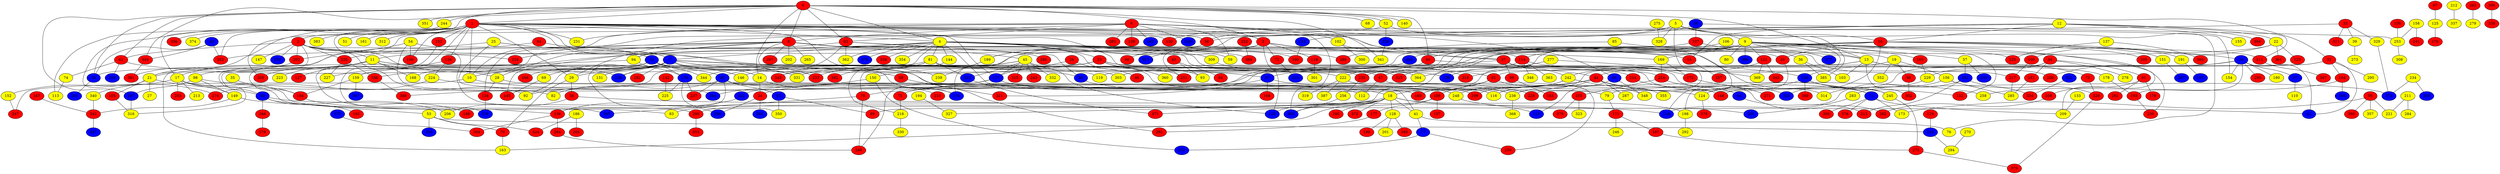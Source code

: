 graph {
0 [style = filled fillcolor = red];
1 [style = filled fillcolor = red];
2 [style = filled fillcolor = red];
3 [style = filled fillcolor = red];
4 [style = filled fillcolor = yellow];
5 [style = filled fillcolor = yellow];
6 [style = filled fillcolor = red];
7 [style = filled fillcolor = blue];
8 [style = filled fillcolor = red];
9 [style = filled fillcolor = yellow];
10 [style = filled fillcolor = yellow];
11 [style = filled fillcolor = yellow];
12 [style = filled fillcolor = yellow];
13 [style = filled fillcolor = yellow];
14 [style = filled fillcolor = yellow];
15 [style = filled fillcolor = red];
16 [style = filled fillcolor = red];
17 [style = filled fillcolor = yellow];
18 [style = filled fillcolor = yellow];
19 [style = filled fillcolor = yellow];
20 [style = filled fillcolor = red];
21 [style = filled fillcolor = yellow];
22 [style = filled fillcolor = yellow];
23 [style = filled fillcolor = red];
24 [style = filled fillcolor = red];
25 [style = filled fillcolor = yellow];
26 [style = filled fillcolor = red];
27 [style = filled fillcolor = yellow];
28 [style = filled fillcolor = yellow];
29 [style = filled fillcolor = yellow];
30 [style = filled fillcolor = blue];
31 [style = filled fillcolor = blue];
32 [style = filled fillcolor = red];
33 [style = filled fillcolor = red];
34 [style = filled fillcolor = red];
35 [style = filled fillcolor = yellow];
36 [style = filled fillcolor = yellow];
37 [style = filled fillcolor = red];
38 [style = filled fillcolor = red];
39 [style = filled fillcolor = yellow];
40 [style = filled fillcolor = blue];
41 [style = filled fillcolor = yellow];
42 [style = filled fillcolor = blue];
43 [style = filled fillcolor = red];
44 [style = filled fillcolor = red];
45 [style = filled fillcolor = yellow];
46 [style = filled fillcolor = red];
47 [style = filled fillcolor = red];
48 [style = filled fillcolor = blue];
49 [style = filled fillcolor = blue];
50 [style = filled fillcolor = blue];
51 [style = filled fillcolor = yellow];
52 [style = filled fillcolor = yellow];
53 [style = filled fillcolor = yellow];
54 [style = filled fillcolor = yellow];
55 [style = filled fillcolor = blue];
56 [style = filled fillcolor = blue];
57 [style = filled fillcolor = yellow];
58 [style = filled fillcolor = red];
59 [style = filled fillcolor = yellow];
60 [style = filled fillcolor = red];
61 [style = filled fillcolor = red];
62 [style = filled fillcolor = red];
63 [style = filled fillcolor = red];
64 [style = filled fillcolor = red];
65 [style = filled fillcolor = blue];
66 [style = filled fillcolor = blue];
67 [style = filled fillcolor = blue];
68 [style = filled fillcolor = yellow];
69 [style = filled fillcolor = yellow];
70 [style = filled fillcolor = red];
71 [style = filled fillcolor = blue];
72 [style = filled fillcolor = red];
73 [style = filled fillcolor = red];
74 [style = filled fillcolor = yellow];
75 [style = filled fillcolor = red];
76 [style = filled fillcolor = yellow];
77 [style = filled fillcolor = blue];
78 [style = filled fillcolor = red];
79 [style = filled fillcolor = yellow];
80 [style = filled fillcolor = yellow];
81 [style = filled fillcolor = yellow];
82 [style = filled fillcolor = yellow];
83 [style = filled fillcolor = yellow];
84 [style = filled fillcolor = red];
85 [style = filled fillcolor = yellow];
86 [style = filled fillcolor = blue];
87 [style = filled fillcolor = red];
88 [style = filled fillcolor = red];
89 [style = filled fillcolor = red];
90 [style = filled fillcolor = red];
91 [style = filled fillcolor = red];
92 [style = filled fillcolor = yellow];
93 [style = filled fillcolor = yellow];
94 [style = filled fillcolor = yellow];
95 [style = filled fillcolor = red];
96 [style = filled fillcolor = red];
97 [style = filled fillcolor = blue];
98 [style = filled fillcolor = yellow];
99 [style = filled fillcolor = red];
100 [style = filled fillcolor = red];
101 [style = filled fillcolor = blue];
102 [style = filled fillcolor = yellow];
103 [style = filled fillcolor = yellow];
104 [style = filled fillcolor = red];
105 [style = filled fillcolor = red];
106 [style = filled fillcolor = yellow];
107 [style = filled fillcolor = red];
108 [style = filled fillcolor = red];
109 [style = filled fillcolor = red];
110 [style = filled fillcolor = yellow];
111 [style = filled fillcolor = red];
112 [style = filled fillcolor = yellow];
113 [style = filled fillcolor = yellow];
114 [style = filled fillcolor = red];
115 [style = filled fillcolor = blue];
116 [style = filled fillcolor = yellow];
117 [style = filled fillcolor = blue];
118 [style = filled fillcolor = red];
119 [style = filled fillcolor = yellow];
120 [style = filled fillcolor = blue];
121 [style = filled fillcolor = red];
122 [style = filled fillcolor = blue];
123 [style = filled fillcolor = red];
124 [style = filled fillcolor = yellow];
125 [style = filled fillcolor = yellow];
126 [style = filled fillcolor = red];
127 [style = filled fillcolor = red];
128 [style = filled fillcolor = yellow];
129 [style = filled fillcolor = red];
130 [style = filled fillcolor = red];
131 [style = filled fillcolor = yellow];
132 [style = filled fillcolor = red];
133 [style = filled fillcolor = yellow];
134 [style = filled fillcolor = red];
135 [style = filled fillcolor = blue];
136 [style = filled fillcolor = red];
137 [style = filled fillcolor = yellow];
138 [style = filled fillcolor = blue];
139 [style = filled fillcolor = red];
140 [style = filled fillcolor = yellow];
141 [style = filled fillcolor = blue];
142 [style = filled fillcolor = red];
143 [style = filled fillcolor = blue];
144 [style = filled fillcolor = yellow];
145 [style = filled fillcolor = red];
146 [style = filled fillcolor = yellow];
147 [style = filled fillcolor = yellow];
148 [style = filled fillcolor = red];
149 [style = filled fillcolor = yellow];
150 [style = filled fillcolor = yellow];
151 [style = filled fillcolor = yellow];
152 [style = filled fillcolor = yellow];
153 [style = filled fillcolor = red];
154 [style = filled fillcolor = yellow];
155 [style = filled fillcolor = yellow];
156 [style = filled fillcolor = yellow];
157 [style = filled fillcolor = red];
158 [style = filled fillcolor = yellow];
159 [style = filled fillcolor = yellow];
160 [style = filled fillcolor = red];
161 [style = filled fillcolor = yellow];
162 [style = filled fillcolor = blue];
163 [style = filled fillcolor = yellow];
164 [style = filled fillcolor = red];
165 [style = filled fillcolor = red];
166 [style = filled fillcolor = red];
167 [style = filled fillcolor = red];
168 [style = filled fillcolor = yellow];
169 [style = filled fillcolor = yellow];
170 [style = filled fillcolor = blue];
171 [style = filled fillcolor = red];
172 [style = filled fillcolor = red];
173 [style = filled fillcolor = yellow];
174 [style = filled fillcolor = blue];
175 [style = filled fillcolor = blue];
176 [style = filled fillcolor = red];
177 [style = filled fillcolor = red];
178 [style = filled fillcolor = yellow];
179 [style = filled fillcolor = red];
180 [style = filled fillcolor = yellow];
181 [style = filled fillcolor = red];
182 [style = filled fillcolor = red];
183 [style = filled fillcolor = red];
184 [style = filled fillcolor = red];
185 [style = filled fillcolor = red];
186 [style = filled fillcolor = yellow];
187 [style = filled fillcolor = red];
188 [style = filled fillcolor = red];
189 [style = filled fillcolor = yellow];
190 [style = filled fillcolor = red];
191 [style = filled fillcolor = yellow];
192 [style = filled fillcolor = red];
193 [style = filled fillcolor = red];
194 [style = filled fillcolor = yellow];
195 [style = filled fillcolor = blue];
196 [style = filled fillcolor = red];
197 [style = filled fillcolor = blue];
198 [style = filled fillcolor = yellow];
199 [style = filled fillcolor = red];
200 [style = filled fillcolor = red];
201 [style = filled fillcolor = yellow];
202 [style = filled fillcolor = yellow];
203 [style = filled fillcolor = red];
204 [style = filled fillcolor = red];
205 [style = filled fillcolor = red];
206 [style = filled fillcolor = yellow];
207 [style = filled fillcolor = blue];
208 [style = filled fillcolor = red];
209 [style = filled fillcolor = yellow];
210 [style = filled fillcolor = red];
211 [style = filled fillcolor = yellow];
212 [style = filled fillcolor = yellow];
213 [style = filled fillcolor = yellow];
214 [style = filled fillcolor = red];
215 [style = filled fillcolor = red];
216 [style = filled fillcolor = yellow];
217 [style = filled fillcolor = red];
218 [style = filled fillcolor = red];
219 [style = filled fillcolor = blue];
220 [style = filled fillcolor = red];
221 [style = filled fillcolor = yellow];
222 [style = filled fillcolor = yellow];
223 [style = filled fillcolor = yellow];
224 [style = filled fillcolor = yellow];
225 [style = filled fillcolor = yellow];
226 [style = filled fillcolor = red];
227 [style = filled fillcolor = yellow];
228 [style = filled fillcolor = red];
229 [style = filled fillcolor = yellow];
230 [style = filled fillcolor = red];
231 [style = filled fillcolor = yellow];
232 [style = filled fillcolor = blue];
233 [style = filled fillcolor = red];
234 [style = filled fillcolor = yellow];
235 [style = filled fillcolor = red];
236 [style = filled fillcolor = blue];
237 [style = filled fillcolor = red];
238 [style = filled fillcolor = yellow];
239 [style = filled fillcolor = yellow];
240 [style = filled fillcolor = blue];
241 [style = filled fillcolor = red];
242 [style = filled fillcolor = yellow];
243 [style = filled fillcolor = red];
244 [style = filled fillcolor = yellow];
245 [style = filled fillcolor = yellow];
246 [style = filled fillcolor = yellow];
247 [style = filled fillcolor = red];
248 [style = filled fillcolor = yellow];
249 [style = filled fillcolor = blue];
250 [style = filled fillcolor = red];
251 [style = filled fillcolor = red];
252 [style = filled fillcolor = red];
253 [style = filled fillcolor = yellow];
254 [style = filled fillcolor = red];
255 [style = filled fillcolor = red];
256 [style = filled fillcolor = yellow];
257 [style = filled fillcolor = red];
258 [style = filled fillcolor = yellow];
259 [style = filled fillcolor = blue];
260 [style = filled fillcolor = blue];
261 [style = filled fillcolor = red];
262 [style = filled fillcolor = red];
263 [style = filled fillcolor = red];
264 [style = filled fillcolor = red];
265 [style = filled fillcolor = yellow];
266 [style = filled fillcolor = red];
267 [style = filled fillcolor = blue];
268 [style = filled fillcolor = blue];
269 [style = filled fillcolor = blue];
270 [style = filled fillcolor = yellow];
271 [style = filled fillcolor = red];
272 [style = filled fillcolor = red];
273 [style = filled fillcolor = yellow];
274 [style = filled fillcolor = red];
275 [style = filled fillcolor = yellow];
276 [style = filled fillcolor = red];
277 [style = filled fillcolor = yellow];
278 [style = filled fillcolor = yellow];
279 [style = filled fillcolor = yellow];
280 [style = filled fillcolor = red];
281 [style = filled fillcolor = blue];
282 [style = filled fillcolor = red];
283 [style = filled fillcolor = yellow];
284 [style = filled fillcolor = yellow];
285 [style = filled fillcolor = yellow];
286 [style = filled fillcolor = red];
287 [style = filled fillcolor = yellow];
288 [style = filled fillcolor = red];
289 [style = filled fillcolor = red];
290 [style = filled fillcolor = red];
291 [style = filled fillcolor = blue];
292 [style = filled fillcolor = yellow];
293 [style = filled fillcolor = red];
294 [style = filled fillcolor = yellow];
295 [style = filled fillcolor = yellow];
296 [style = filled fillcolor = blue];
297 [style = filled fillcolor = red];
298 [style = filled fillcolor = red];
299 [style = filled fillcolor = red];
300 [style = filled fillcolor = yellow];
301 [style = filled fillcolor = yellow];
302 [style = filled fillcolor = red];
303 [style = filled fillcolor = yellow];
304 [style = filled fillcolor = red];
305 [style = filled fillcolor = blue];
306 [style = filled fillcolor = red];
307 [style = filled fillcolor = blue];
308 [style = filled fillcolor = yellow];
309 [style = filled fillcolor = yellow];
310 [style = filled fillcolor = blue];
311 [style = filled fillcolor = red];
312 [style = filled fillcolor = yellow];
313 [style = filled fillcolor = red];
314 [style = filled fillcolor = yellow];
315 [style = filled fillcolor = red];
316 [style = filled fillcolor = yellow];
317 [style = filled fillcolor = blue];
318 [style = filled fillcolor = red];
319 [style = filled fillcolor = yellow];
320 [style = filled fillcolor = red];
321 [style = filled fillcolor = red];
322 [style = filled fillcolor = blue];
323 [style = filled fillcolor = yellow];
324 [style = filled fillcolor = red];
325 [style = filled fillcolor = blue];
326 [style = filled fillcolor = blue];
327 [style = filled fillcolor = yellow];
328 [style = filled fillcolor = yellow];
329 [style = filled fillcolor = yellow];
330 [style = filled fillcolor = yellow];
331 [style = filled fillcolor = yellow];
332 [style = filled fillcolor = yellow];
333 [style = filled fillcolor = blue];
334 [style = filled fillcolor = red];
335 [style = filled fillcolor = blue];
336 [style = filled fillcolor = red];
337 [style = filled fillcolor = yellow];
338 [style = filled fillcolor = red];
339 [style = filled fillcolor = blue];
340 [style = filled fillcolor = yellow];
341 [style = filled fillcolor = yellow];
342 [style = filled fillcolor = red];
343 [style = filled fillcolor = red];
344 [style = filled fillcolor = yellow];
345 [style = filled fillcolor = red];
346 [style = filled fillcolor = yellow];
347 [style = filled fillcolor = blue];
348 [style = filled fillcolor = yellow];
349 [style = filled fillcolor = red];
350 [style = filled fillcolor = yellow];
351 [style = filled fillcolor = yellow];
352 [style = filled fillcolor = yellow];
353 [style = filled fillcolor = red];
354 [style = filled fillcolor = yellow];
355 [style = filled fillcolor = yellow];
356 [style = filled fillcolor = red];
357 [style = filled fillcolor = yellow];
358 [style = filled fillcolor = red];
359 [style = filled fillcolor = blue];
360 [style = filled fillcolor = yellow];
361 [style = filled fillcolor = red];
362 [style = filled fillcolor = yellow];
363 [style = filled fillcolor = yellow];
364 [style = filled fillcolor = yellow];
365 [style = filled fillcolor = red];
366 [style = filled fillcolor = red];
367 [style = filled fillcolor = red];
368 [style = filled fillcolor = yellow];
369 [style = filled fillcolor = yellow];
370 [style = filled fillcolor = blue];
371 [style = filled fillcolor = red];
372 [style = filled fillcolor = red];
373 [style = filled fillcolor = blue];
374 [style = filled fillcolor = yellow];
375 [style = filled fillcolor = red];
376 [style = filled fillcolor = red];
377 [style = filled fillcolor = blue];
378 [style = filled fillcolor = red];
379 [style = filled fillcolor = red];
380 [style = filled fillcolor = red];
381 [style = filled fillcolor = red];
382 [style = filled fillcolor = red];
383 [style = filled fillcolor = yellow];
384 [style = filled fillcolor = red];
385 [style = filled fillcolor = yellow];
386 [style = filled fillcolor = blue];
387 [style = filled fillcolor = yellow];
388 [style = filled fillcolor = red];
389 [style = filled fillcolor = red];
390 [style = filled fillcolor = red];
391 [style = filled fillcolor = red];
392 [style = filled fillcolor = red];
393 [style = filled fillcolor = blue];
394 [style = filled fillcolor = red];
395 [style = filled fillcolor = blue];
0 -- 4;
0 -- 3;
0 -- 2;
0 -- 1;
0 -- 8;
0 -- 13;
0 -- 14;
0 -- 32;
0 -- 50;
0 -- 52;
0 -- 60;
0 -- 62;
0 -- 63;
0 -- 68;
0 -- 140;
0 -- 244;
0 -- 267;
0 -- 341;
0 -- 349;
0 -- 351;
1 -- 3;
1 -- 4;
1 -- 7;
1 -- 10;
1 -- 11;
1 -- 17;
1 -- 20;
1 -- 29;
1 -- 31;
1 -- 51;
1 -- 58;
1 -- 67;
1 -- 113;
1 -- 117;
1 -- 126;
1 -- 130;
1 -- 136;
1 -- 153;
1 -- 161;
1 -- 196;
1 -- 205;
1 -- 231;
1 -- 274;
1 -- 282;
1 -- 312;
1 -- 356;
1 -- 374;
1 -- 383;
1 -- 393;
2 -- 21;
2 -- 62;
2 -- 92;
2 -- 147;
2 -- 203;
2 -- 218;
2 -- 226;
2 -- 236;
2 -- 239;
2 -- 259;
2 -- 298;
3 -- 11;
3 -- 13;
3 -- 37;
3 -- 72;
3 -- 90;
3 -- 114;
3 -- 118;
3 -- 135;
3 -- 174;
3 -- 251;
3 -- 317;
4 -- 7;
4 -- 23;
4 -- 59;
4 -- 71;
4 -- 81;
4 -- 112;
4 -- 144;
4 -- 159;
4 -- 160;
4 -- 169;
4 -- 289;
4 -- 309;
4 -- 338;
4 -- 343;
4 -- 354;
4 -- 362;
4 -- 370;
4 -- 384;
5 -- 9;
5 -- 16;
5 -- 29;
5 -- 76;
5 -- 79;
5 -- 130;
5 -- 141;
5 -- 154;
5 -- 328;
6 -- 8;
6 -- 10;
6 -- 37;
6 -- 59;
6 -- 63;
6 -- 65;
6 -- 102;
6 -- 139;
6 -- 162;
6 -- 184;
6 -- 231;
6 -- 249;
6 -- 381;
7 -- 10;
7 -- 14;
7 -- 47;
7 -- 50;
7 -- 69;
7 -- 92;
7 -- 116;
7 -- 119;
7 -- 131;
7 -- 182;
7 -- 235;
7 -- 236;
7 -- 303;
7 -- 331;
7 -- 336;
7 -- 364;
8 -- 15;
8 -- 28;
8 -- 45;
8 -- 94;
8 -- 145;
8 -- 168;
8 -- 174;
8 -- 200;
8 -- 202;
8 -- 254;
8 -- 262;
8 -- 265;
8 -- 297;
9 -- 13;
9 -- 18;
9 -- 19;
9 -- 36;
9 -- 57;
9 -- 60;
9 -- 80;
9 -- 89;
9 -- 94;
9 -- 111;
9 -- 121;
9 -- 132;
9 -- 165;
9 -- 209;
9 -- 220;
9 -- 222;
9 -- 260;
9 -- 315;
9 -- 321;
9 -- 386;
10 -- 18;
10 -- 247;
11 -- 17;
11 -- 21;
11 -- 28;
11 -- 49;
11 -- 86;
11 -- 127;
11 -- 168;
11 -- 205;
11 -- 223;
12 -- 15;
12 -- 16;
12 -- 21;
12 -- 22;
12 -- 111;
12 -- 155;
12 -- 189;
12 -- 394;
13 -- 24;
13 -- 73;
13 -- 103;
13 -- 178;
13 -- 238;
13 -- 302;
14 -- 24;
14 -- 210;
15 -- 257;
16 -- 20;
16 -- 30;
16 -- 78;
16 -- 105;
16 -- 151;
16 -- 169;
16 -- 191;
16 -- 235;
16 -- 325;
17 -- 83;
17 -- 149;
17 -- 152;
17 -- 174;
17 -- 213;
17 -- 293;
17 -- 395;
18 -- 41;
18 -- 83;
18 -- 115;
18 -- 128;
18 -- 135;
18 -- 163;
18 -- 198;
18 -- 280;
18 -- 327;
18 -- 371;
18 -- 372;
18 -- 393;
19 -- 96;
19 -- 156;
19 -- 352;
19 -- 364;
20 -- 198;
21 -- 27;
21 -- 40;
21 -- 185;
21 -- 340;
22 -- 47;
22 -- 109;
22 -- 123;
22 -- 361;
23 -- 29;
23 -- 40;
23 -- 44;
23 -- 61;
23 -- 93;
23 -- 146;
23 -- 150;
23 -- 251;
23 -- 314;
23 -- 318;
23 -- 360;
24 -- 268;
24 -- 296;
25 -- 31;
25 -- 163;
25 -- 233;
25 -- 281;
26 -- 46;
26 -- 117;
28 -- 41;
28 -- 134;
29 -- 38;
29 -- 70;
30 -- 42;
30 -- 44;
30 -- 97;
30 -- 154;
30 -- 180;
30 -- 193;
30 -- 200;
30 -- 290;
31 -- 146;
31 -- 159;
31 -- 166;
31 -- 170;
31 -- 222;
31 -- 245;
31 -- 296;
31 -- 316;
31 -- 344;
32 -- 42;
32 -- 61;
32 -- 104;
32 -- 236;
32 -- 295;
33 -- 39;
33 -- 58;
33 -- 311;
33 -- 329;
34 -- 91;
34 -- 148;
34 -- 181;
34 -- 229;
34 -- 278;
35 -- 184;
36 -- 103;
36 -- 385;
37 -- 67;
37 -- 99;
37 -- 217;
37 -- 242;
38 -- 206;
38 -- 219;
39 -- 273;
40 -- 42;
40 -- 53;
40 -- 192;
40 -- 266;
41 -- 76;
41 -- 77;
43 -- 64;
43 -- 93;
44 -- 66;
44 -- 71;
44 -- 78;
44 -- 92;
44 -- 116;
44 -- 228;
44 -- 287;
44 -- 355;
45 -- 49;
45 -- 117;
45 -- 135;
45 -- 143;
45 -- 215;
45 -- 233;
45 -- 243;
45 -- 331;
45 -- 332;
47 -- 112;
47 -- 250;
48 -- 50;
48 -- 262;
48 -- 349;
49 -- 55;
49 -- 79;
49 -- 82;
49 -- 136;
49 -- 237;
49 -- 299;
50 -- 291;
52 -- 134;
52 -- 326;
52 -- 385;
53 -- 70;
53 -- 195;
53 -- 324;
53 -- 333;
54 -- 82;
54 -- 138;
54 -- 196;
54 -- 203;
55 -- 89;
55 -- 350;
56 -- 58;
56 -- 107;
56 -- 253;
57 -- 101;
57 -- 240;
58 -- 189;
60 -- 75;
60 -- 120;
61 -- 71;
61 -- 108;
61 -- 160;
62 -- 74;
62 -- 88;
62 -- 269;
63 -- 86;
63 -- 218;
63 -- 286;
63 -- 344;
63 -- 362;
65 -- 115;
65 -- 348;
66 -- 313;
67 -- 75;
67 -- 164;
67 -- 258;
69 -- 145;
70 -- 163;
71 -- 173;
71 -- 209;
71 -- 366;
71 -- 376;
72 -- 310;
73 -- 320;
74 -- 113;
75 -- 216;
77 -- 232;
77 -- 250;
78 -- 288;
78 -- 395;
79 -- 171;
81 -- 143;
81 -- 214;
81 -- 343;
81 -- 388;
81 -- 392;
84 -- 190;
84 -- 226;
85 -- 230;
85 -- 289;
86 -- 228;
87 -- 125;
88 -- 321;
91 -- 179;
91 -- 208;
91 -- 261;
94 -- 98;
94 -- 170;
95 -- 173;
95 -- 221;
95 -- 357;
95 -- 390;
96 -- 302;
97 -- 110;
98 -- 124;
98 -- 149;
98 -- 267;
99 -- 183;
100 -- 253;
101 -- 283;
101 -- 313;
101 -- 320;
102 -- 219;
102 -- 300;
104 -- 258;
104 -- 305;
106 -- 114;
106 -- 120;
107 -- 119;
107 -- 377;
108 -- 157;
108 -- 177;
108 -- 298;
109 -- 217;
111 -- 367;
114 -- 138;
114 -- 172;
114 -- 346;
114 -- 363;
117 -- 122;
117 -- 148;
117 -- 238;
117 -- 288;
118 -- 301;
120 -- 124;
120 -- 132;
120 -- 245;
120 -- 389;
121 -- 242;
121 -- 345;
121 -- 369;
122 -- 136;
124 -- 378;
125 -- 176;
126 -- 224;
126 -- 227;
128 -- 199;
128 -- 201;
128 -- 380;
129 -- 195;
133 -- 209;
134 -- 339;
136 -- 264;
136 -- 304;
137 -- 220;
137 -- 365;
141 -- 190;
142 -- 225;
143 -- 371;
144 -- 216;
149 -- 206;
149 -- 342;
150 -- 232;
150 -- 281;
151 -- 207;
152 -- 247;
153 -- 339;
156 -- 219;
156 -- 285;
156 -- 334;
158 -- 241;
158 -- 253;
159 -- 184;
159 -- 307;
165 -- 229;
167 -- 342;
169 -- 172;
169 -- 254;
170 -- 225;
170 -- 237;
170 -- 350;
171 -- 187;
171 -- 246;
172 -- 271;
175 -- 304;
177 -- 282;
178 -- 193;
181 -- 285;
184 -- 188;
185 -- 316;
186 -- 204;
186 -- 324;
187 -- 272;
189 -- 239;
191 -- 197;
193 -- 230;
194 -- 327;
195 -- 294;
198 -- 292;
203 -- 391;
208 -- 382;
211 -- 221;
211 -- 284;
212 -- 337;
214 -- 325;
216 -- 330;
217 -- 285;
222 -- 319;
222 -- 373;
222 -- 387;
224 -- 248;
224 -- 274;
226 -- 227;
226 -- 336;
229 -- 314;
234 -- 359;
234 -- 373;
235 -- 256;
238 -- 368;
242 -- 248;
242 -- 299;
242 -- 348;
244 -- 262;
245 -- 272;
248 -- 335;
252 -- 384;
253 -- 308;
254 -- 255;
254 -- 382;
255 -- 323;
255 -- 379;
256 -- 393;
260 -- 303;
263 -- 279;
264 -- 288;
266 -- 276;
267 -- 316;
270 -- 294;
272 -- 375;
275 -- 328;
277 -- 318;
277 -- 369;
283 -- 335;
298 -- 353;
306 -- 358;
309 -- 315;
320 -- 375;
322 -- 334;
326 -- 341;
329 -- 373;
336 -- 388;
340 -- 342;
342 -- 347;
349 -- 391;
}
